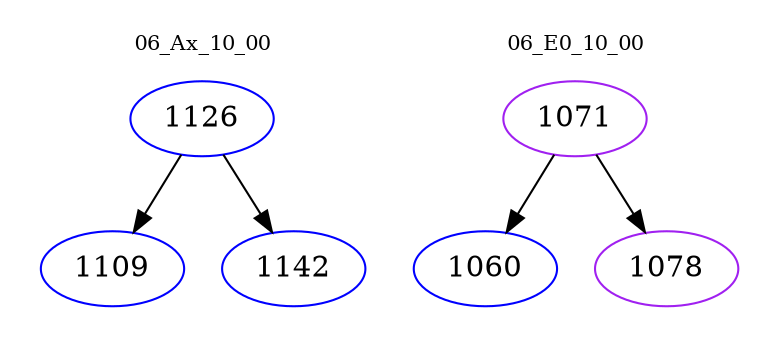 digraph{
subgraph cluster_0 {
color = white
label = "06_Ax_10_00";
fontsize=10;
T0_1126 [label="1126", color="blue"]
T0_1126 -> T0_1109 [color="black"]
T0_1109 [label="1109", color="blue"]
T0_1126 -> T0_1142 [color="black"]
T0_1142 [label="1142", color="blue"]
}
subgraph cluster_1 {
color = white
label = "06_E0_10_00";
fontsize=10;
T1_1071 [label="1071", color="purple"]
T1_1071 -> T1_1060 [color="black"]
T1_1060 [label="1060", color="blue"]
T1_1071 -> T1_1078 [color="black"]
T1_1078 [label="1078", color="purple"]
}
}
